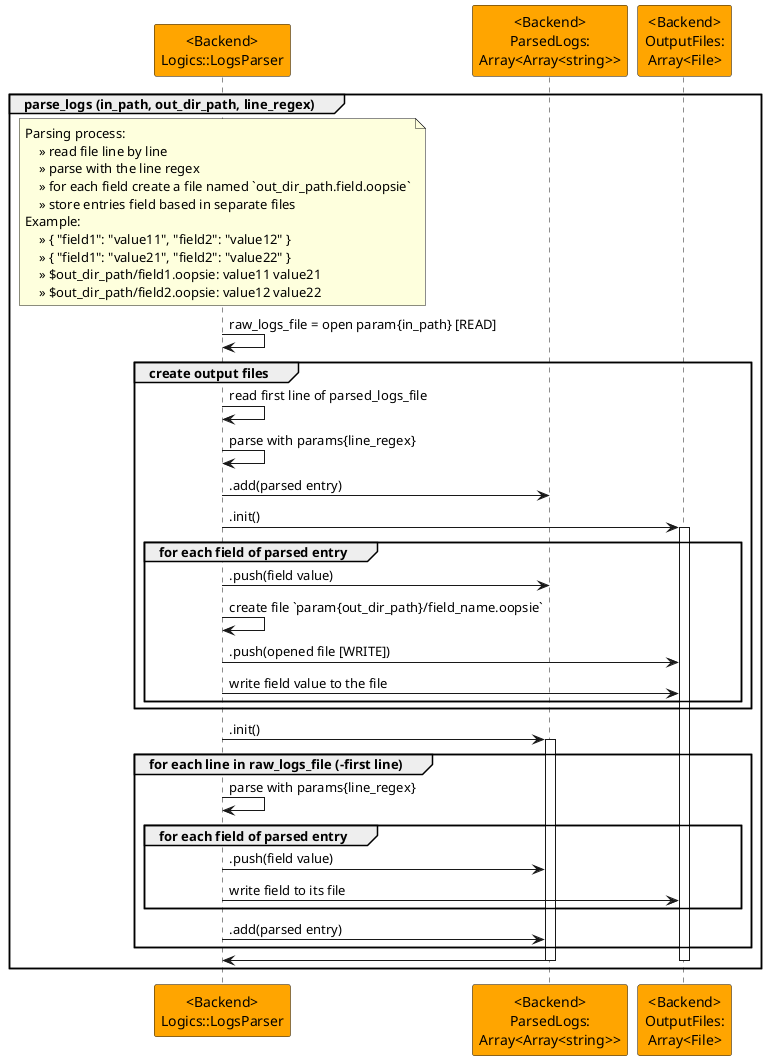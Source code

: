 @startuml LogsParser

' -------------------------------------------------------------------------- `
'                     Copyright (c) by OopsieLogsy 2025                      `
' -------------------------------------------------------------------------- `
' @license https://github.com/TheAncientOwl/oopsie-logsy/blob/main/LICENSE
'
' @file LogsParser.puml
' @author Alexandru Delegeanu
' @version: 0.2
' @description Parse logs scheme
'

participant "<Backend>\nLogics::LogsParser" as LogsParser #Orange
participant "<Backend>\nParsedLogs:\nArray<Array<string>>" as parsed_logs #Orange
participant "<Backend>\nOutputFiles:\nArray<File>" as output_files #Orange

group parse_logs (in_path, out_dir_path, line_regex)
    note over LogsParser
        Parsing process:
            » read file line by line
            » parse with the line regex
            » for each field create a file named `out_dir_path.field.oopsie`
            » store entries field based in separate files
        Example:
            » { "field1": "value11", "field2": "value12" }
            » { "field1": "value21", "field2": "value22" }
            » $out_dir_path/field1.oopsie: value11 value21
            » $out_dir_path/field2.oopsie: value12 value22
    end note

    LogsParser -> LogsParser : raw_logs_file = open param{in_path} [READ]

    group create output files
        LogsParser -> LogsParser : read first line of parsed_logs_file
        LogsParser -> LogsParser : parse with params{line_regex}
        LogsParser -> parsed_logs : .add(parsed entry)

        LogsParser -> output_files : .init()
        activate output_files
        group for each field of parsed entry
            LogsParser -> parsed_logs : .push(field value)

            LogsParser -> LogsParser : create file `param{out_dir_path}/field_name.oopsie`
            LogsParser -> output_files : .push(opened file [WRITE])
            LogsParser -> output_files : write field value to the file
        end
    end

    LogsParser -> parsed_logs : .init()
    activate parsed_logs
    group for each line in raw_logs_file (-first line)
        LogsParser -> LogsParser : parse with params{line_regex}
        group for each field of parsed entry
            LogsParser -> parsed_logs : .push(field value)
            LogsParser -> output_files : write field to its file
        end
        LogsParser -> parsed_logs : .add(parsed entry)
    end
    parsed_logs -> LogsParser
    deactivate parsed_logs
    deactivate output_files
end

@enduml